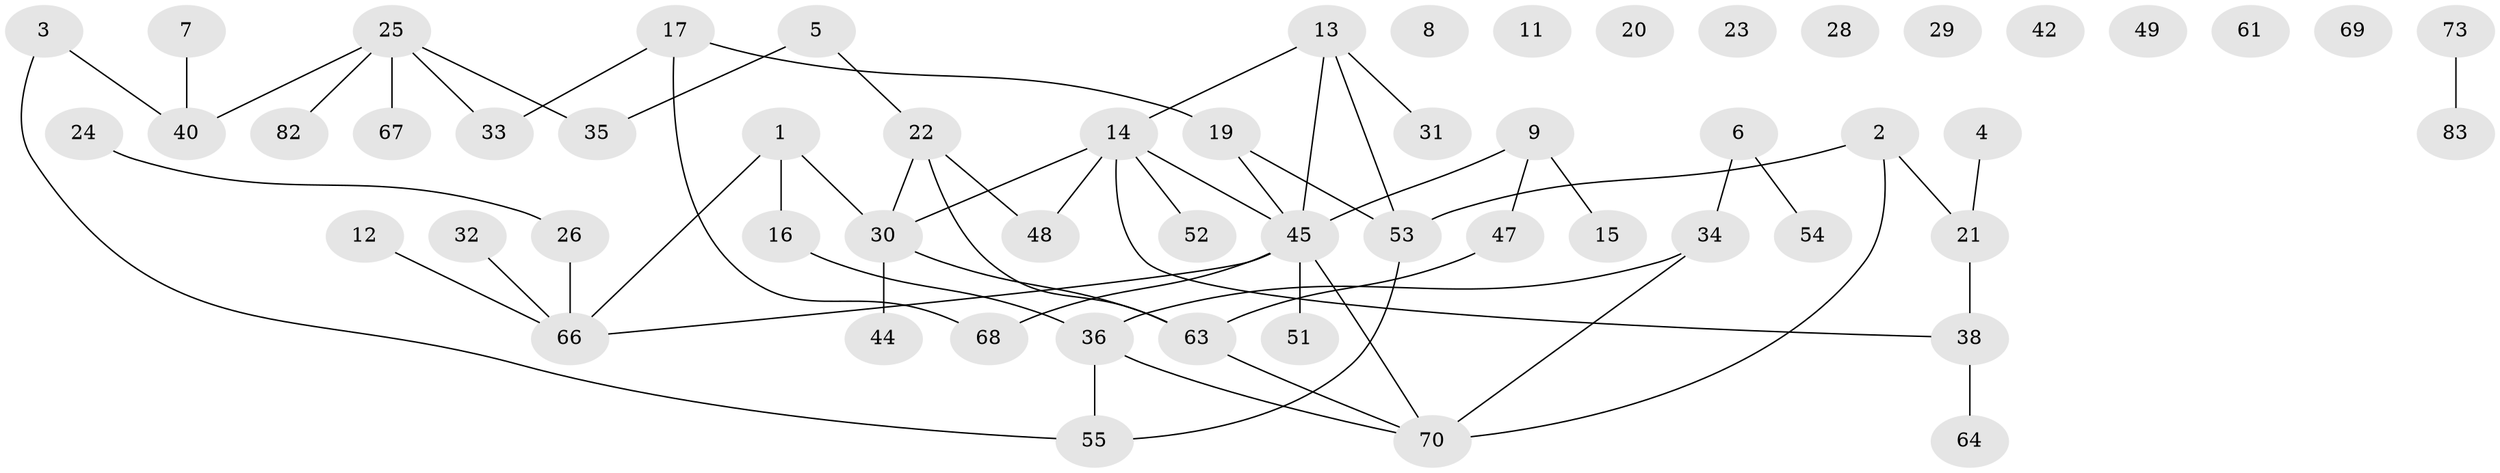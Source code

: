 // Generated by graph-tools (version 1.1) at 2025/23/03/03/25 07:23:28]
// undirected, 57 vertices, 60 edges
graph export_dot {
graph [start="1"]
  node [color=gray90,style=filled];
  1;
  2;
  3 [super="+79"];
  4 [super="+10"];
  5;
  6;
  7;
  8;
  9;
  11 [super="+37"];
  12 [super="+76"];
  13 [super="+18"];
  14 [super="+60"];
  15;
  16 [super="+65"];
  17 [super="+27"];
  19 [super="+57"];
  20;
  21 [super="+58"];
  22 [super="+56"];
  23 [super="+41"];
  24;
  25 [super="+43"];
  26;
  28;
  29;
  30 [super="+39"];
  31;
  32;
  33;
  34 [super="+72"];
  35;
  36;
  38 [super="+77"];
  40 [super="+46"];
  42;
  44 [super="+75"];
  45 [super="+62"];
  47 [super="+50"];
  48 [super="+80"];
  49;
  51 [super="+74"];
  52;
  53 [super="+78"];
  54;
  55 [super="+59"];
  61;
  63;
  64 [super="+81"];
  66 [super="+84"];
  67;
  68;
  69;
  70 [super="+71"];
  73;
  82;
  83;
  1 -- 66;
  1 -- 16;
  1 -- 30;
  2 -- 53;
  2 -- 70;
  2 -- 21;
  3 -- 40;
  3 -- 55;
  4 -- 21;
  5 -- 35;
  5 -- 22;
  6 -- 54;
  6 -- 34;
  7 -- 40;
  9 -- 15;
  9 -- 45;
  9 -- 47;
  12 -- 66;
  13 -- 31;
  13 -- 53;
  13 -- 45;
  13 -- 14;
  14 -- 38;
  14 -- 48;
  14 -- 52;
  14 -- 30;
  14 -- 45;
  16 -- 36;
  17 -- 19;
  17 -- 33;
  17 -- 68;
  19 -- 53;
  19 -- 45;
  21 -- 38;
  22 -- 48;
  22 -- 63;
  22 -- 30;
  24 -- 26;
  25 -- 40;
  25 -- 67;
  25 -- 82;
  25 -- 35;
  25 -- 33;
  26 -- 66;
  30 -- 44;
  30 -- 63;
  32 -- 66;
  34 -- 70;
  34 -- 36;
  36 -- 55;
  36 -- 70;
  38 -- 64;
  45 -- 51 [weight=2];
  45 -- 66;
  45 -- 70;
  45 -- 68;
  47 -- 63;
  53 -- 55;
  63 -- 70;
  73 -- 83;
}
